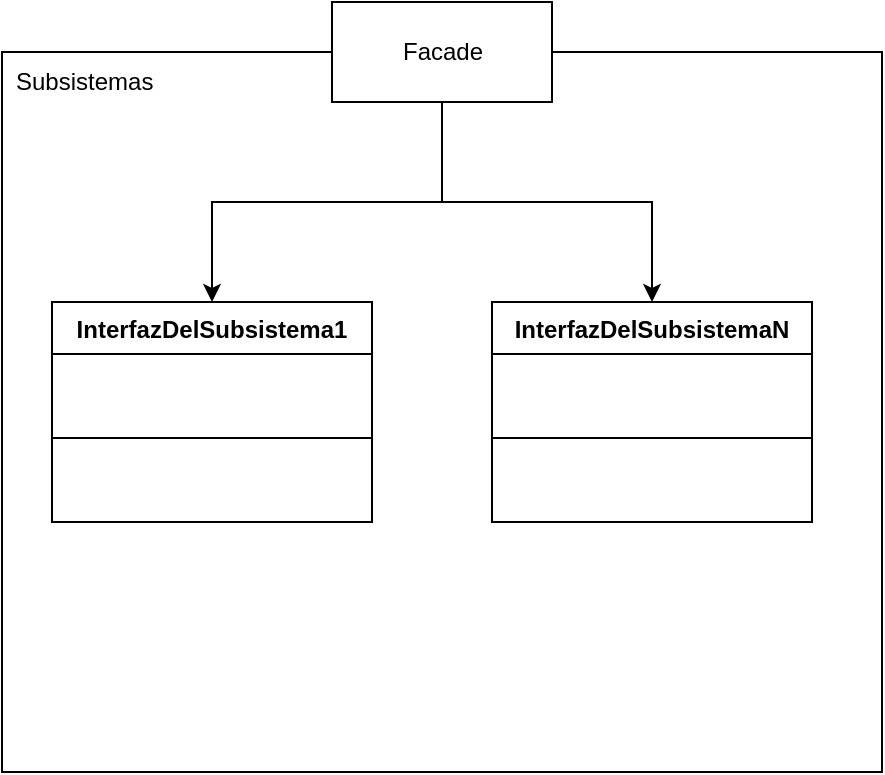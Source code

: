 <mxfile version="12.1.3" type="device" pages="1"><diagram id="KDBw_Dx3L7kX7kTWuV1Z" name="Page-1"><mxGraphModel dx="1422" dy="791" grid="1" gridSize="10" guides="1" tooltips="1" connect="1" arrows="1" fold="1" page="1" pageScale="1" pageWidth="1169" pageHeight="1654" math="0" shadow="0"><root><mxCell id="0"/><mxCell id="1" parent="0"/><mxCell id="VZ24Lx_FgqbZ33jaVeg7-1" value="" style="html=1;" vertex="1" parent="1"><mxGeometry x="225" y="235" width="440" height="360" as="geometry"/></mxCell><mxCell id="VZ24Lx_FgqbZ33jaVeg7-18" style="edgeStyle=orthogonalEdgeStyle;rounded=0;orthogonalLoop=1;jettySize=auto;html=1;" edge="1" parent="1" source="VZ24Lx_FgqbZ33jaVeg7-2" target="VZ24Lx_FgqbZ33jaVeg7-10"><mxGeometry relative="1" as="geometry"/></mxCell><mxCell id="VZ24Lx_FgqbZ33jaVeg7-19" style="edgeStyle=orthogonalEdgeStyle;rounded=0;orthogonalLoop=1;jettySize=auto;html=1;entryX=0.5;entryY=0;entryDx=0;entryDy=0;" edge="1" parent="1" source="VZ24Lx_FgqbZ33jaVeg7-2" target="VZ24Lx_FgqbZ33jaVeg7-4"><mxGeometry relative="1" as="geometry"/></mxCell><mxCell id="VZ24Lx_FgqbZ33jaVeg7-2" value="Facade" style="html=1;" vertex="1" parent="1"><mxGeometry x="390" y="210" width="110" height="50" as="geometry"/></mxCell><mxCell id="VZ24Lx_FgqbZ33jaVeg7-3" value="Subsistemas" style="text;html=1;resizable=0;points=[];autosize=1;align=left;verticalAlign=top;spacingTop=-4;" vertex="1" parent="1"><mxGeometry x="230" y="240" width="90" height="20" as="geometry"/></mxCell><mxCell id="VZ24Lx_FgqbZ33jaVeg7-4" value="InterfazDelSubsistema1" style="swimlane;fontStyle=1;align=center;verticalAlign=top;childLayout=stackLayout;horizontal=1;startSize=26;horizontalStack=0;resizeParent=1;resizeParentMax=0;resizeLast=0;collapsible=1;marginBottom=0;" vertex="1" parent="1"><mxGeometry x="250" y="360" width="160" height="110" as="geometry"/></mxCell><mxCell id="VZ24Lx_FgqbZ33jaVeg7-6" value="" style="line;strokeWidth=1;fillColor=none;align=left;verticalAlign=middle;spacingTop=-1;spacingLeft=3;spacingRight=3;rotatable=0;labelPosition=right;points=[];portConstraint=eastwest;" vertex="1" parent="VZ24Lx_FgqbZ33jaVeg7-4"><mxGeometry y="26" width="160" height="84" as="geometry"/></mxCell><mxCell id="VZ24Lx_FgqbZ33jaVeg7-10" value="InterfazDelSubsistemaN" style="swimlane;fontStyle=1;align=center;verticalAlign=top;childLayout=stackLayout;horizontal=1;startSize=26;horizontalStack=0;resizeParent=1;resizeParentMax=0;resizeLast=0;collapsible=1;marginBottom=0;" vertex="1" parent="1"><mxGeometry x="470" y="360" width="160" height="110" as="geometry"/></mxCell><mxCell id="VZ24Lx_FgqbZ33jaVeg7-11" value="" style="line;strokeWidth=1;fillColor=none;align=left;verticalAlign=middle;spacingTop=-1;spacingLeft=3;spacingRight=3;rotatable=0;labelPosition=right;points=[];portConstraint=eastwest;" vertex="1" parent="VZ24Lx_FgqbZ33jaVeg7-10"><mxGeometry y="26" width="160" height="84" as="geometry"/></mxCell></root></mxGraphModel></diagram></mxfile>